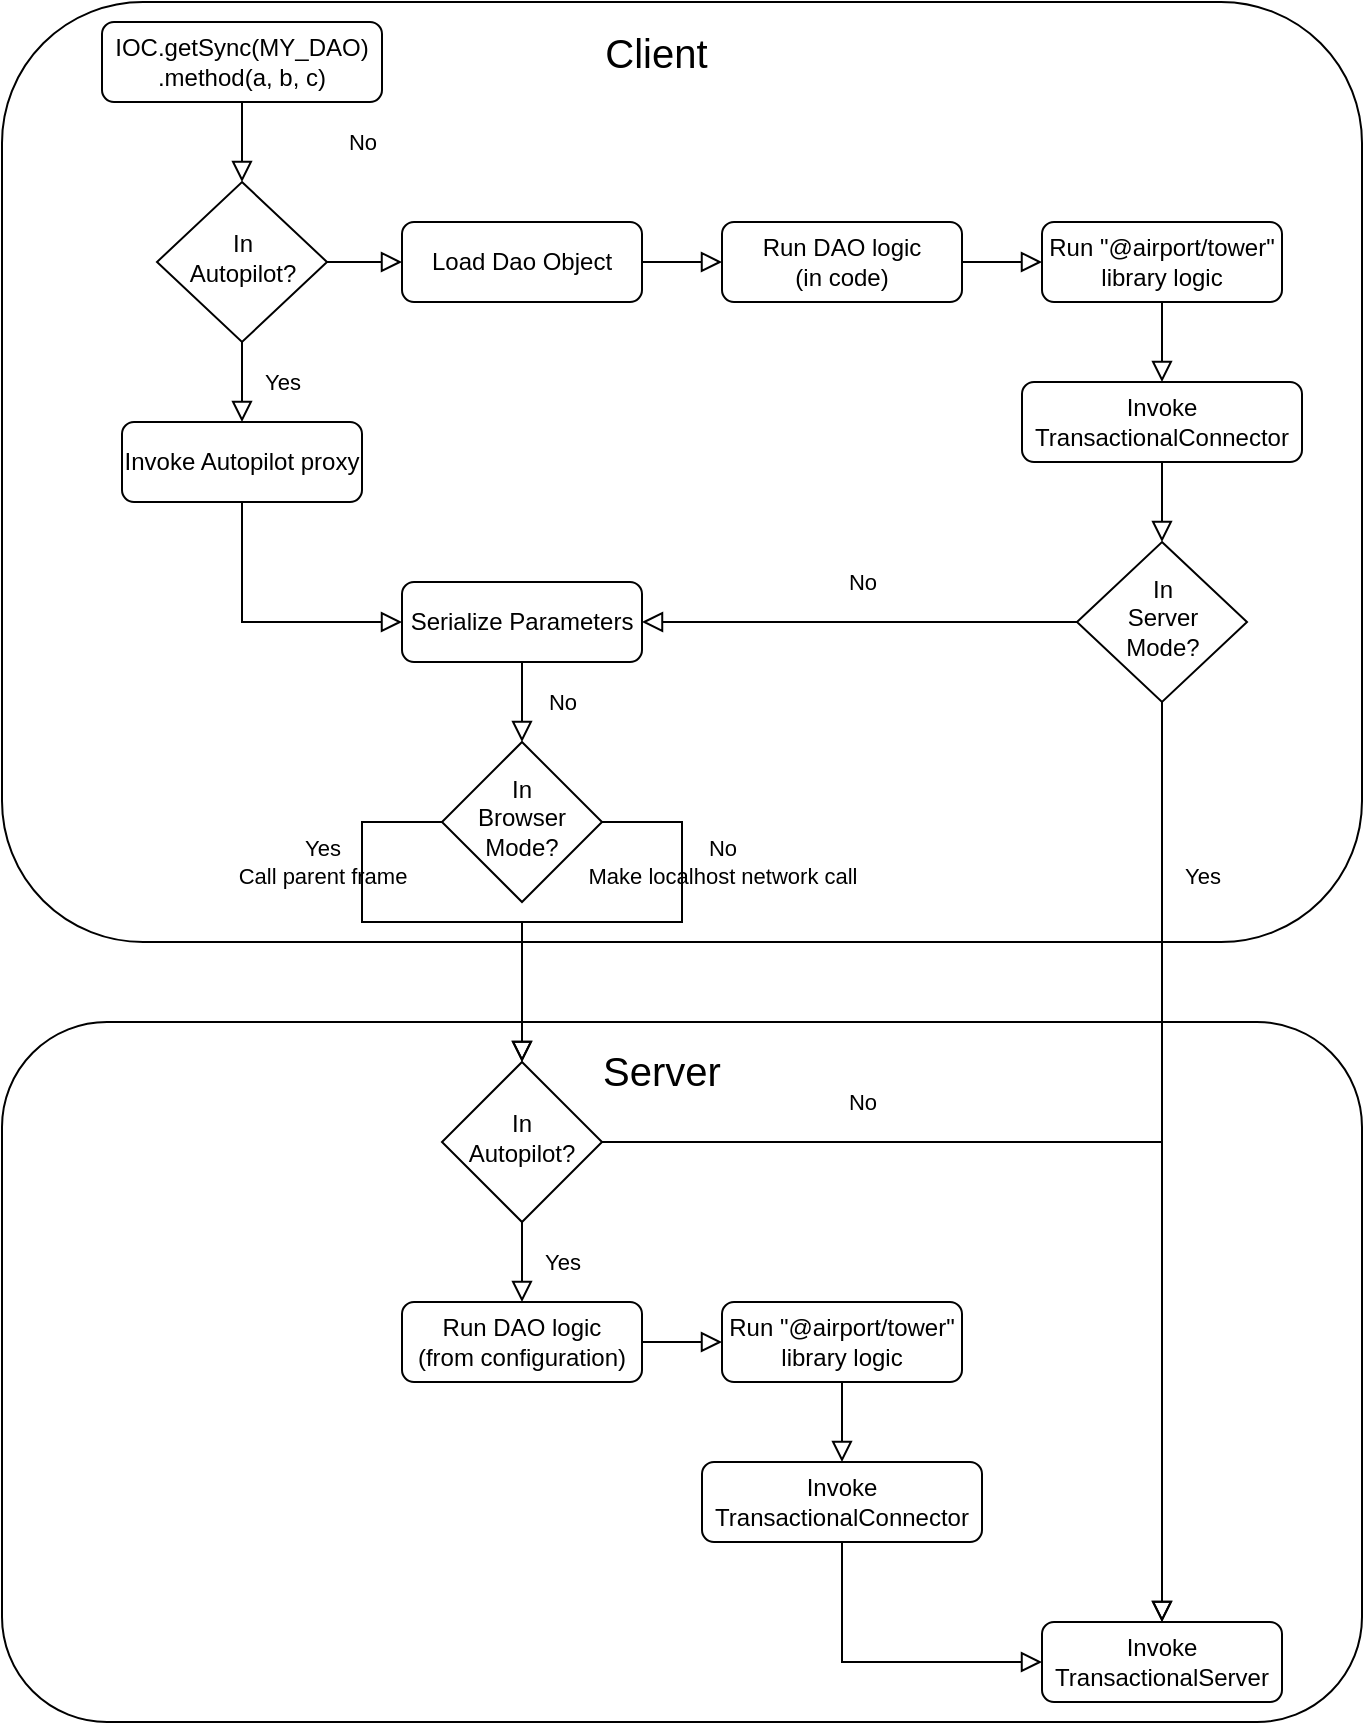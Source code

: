 <mxfile version="14.6.13" type="device"><diagram id="C5RBs43oDa-KdzZeNtuy" name="Page-1"><mxGraphModel dx="1086" dy="846" grid="1" gridSize="10" guides="1" tooltips="1" connect="1" arrows="1" fold="1" page="1" pageScale="1" pageWidth="827" pageHeight="1169" math="0" shadow="0"><root><mxCell id="WIyWlLk6GJQsqaUBKTNV-0"/><mxCell id="WIyWlLk6GJQsqaUBKTNV-1" parent="WIyWlLk6GJQsqaUBKTNV-0"/><mxCell id="wmyE9pAZrkQ-5ORmv7m3-1" value="" style="rounded=1;whiteSpace=wrap;html=1;" vertex="1" parent="WIyWlLk6GJQsqaUBKTNV-1"><mxGeometry y="510" width="680" height="350" as="geometry"/></mxCell><mxCell id="wmyE9pAZrkQ-5ORmv7m3-0" value="" style="rounded=1;whiteSpace=wrap;html=1;" vertex="1" parent="WIyWlLk6GJQsqaUBKTNV-1"><mxGeometry width="680" height="470" as="geometry"/></mxCell><mxCell id="WIyWlLk6GJQsqaUBKTNV-2" value="" style="rounded=0;html=1;jettySize=auto;orthogonalLoop=1;fontSize=11;endArrow=block;endFill=0;endSize=8;strokeWidth=1;shadow=0;labelBackgroundColor=none;edgeStyle=orthogonalEdgeStyle;" parent="WIyWlLk6GJQsqaUBKTNV-1" source="WIyWlLk6GJQsqaUBKTNV-3" target="WIyWlLk6GJQsqaUBKTNV-6" edge="1"><mxGeometry relative="1" as="geometry"/></mxCell><mxCell id="WIyWlLk6GJQsqaUBKTNV-3" value="IOC.getSync(MY_DAO)&lt;br&gt;.method(a, b, c)" style="rounded=1;whiteSpace=wrap;html=1;fontSize=12;glass=0;strokeWidth=1;shadow=0;" parent="WIyWlLk6GJQsqaUBKTNV-1" vertex="1"><mxGeometry x="50" y="10" width="140" height="40" as="geometry"/></mxCell><mxCell id="WIyWlLk6GJQsqaUBKTNV-4" value="No" style="rounded=0;html=1;jettySize=auto;orthogonalLoop=1;fontSize=11;endArrow=block;endFill=0;endSize=8;strokeWidth=1;shadow=0;labelBackgroundColor=none;edgeStyle=orthogonalEdgeStyle;" parent="WIyWlLk6GJQsqaUBKTNV-1" source="WIyWlLk6GJQsqaUBKTNV-6" target="WIyWlLk6GJQsqaUBKTNV-11" edge="1"><mxGeometry x="0.059" y="20" relative="1" as="geometry"><mxPoint y="-40" as="offset"/></mxGeometry></mxCell><mxCell id="WIyWlLk6GJQsqaUBKTNV-5" value="Yes" style="edgeStyle=orthogonalEdgeStyle;rounded=0;html=1;jettySize=auto;orthogonalLoop=1;fontSize=11;endArrow=block;endFill=0;endSize=8;strokeWidth=1;shadow=0;labelBackgroundColor=none;" parent="WIyWlLk6GJQsqaUBKTNV-1" source="WIyWlLk6GJQsqaUBKTNV-6" target="WIyWlLk6GJQsqaUBKTNV-7" edge="1"><mxGeometry y="20" relative="1" as="geometry"><mxPoint as="offset"/></mxGeometry></mxCell><mxCell id="WIyWlLk6GJQsqaUBKTNV-6" value="In&lt;br&gt;Autopilot?" style="rhombus;whiteSpace=wrap;html=1;shadow=0;fontFamily=Helvetica;fontSize=12;align=center;strokeWidth=1;spacing=6;spacingTop=-4;" parent="WIyWlLk6GJQsqaUBKTNV-1" vertex="1"><mxGeometry x="77.5" y="90" width="85" height="80" as="geometry"/></mxCell><mxCell id="WIyWlLk6GJQsqaUBKTNV-7" value="Invoke Autopilot proxy" style="rounded=1;whiteSpace=wrap;html=1;fontSize=12;glass=0;strokeWidth=1;shadow=0;" parent="WIyWlLk6GJQsqaUBKTNV-1" vertex="1"><mxGeometry x="60" y="210" width="120" height="40" as="geometry"/></mxCell><mxCell id="WIyWlLk6GJQsqaUBKTNV-9" value="" style="edgeStyle=orthogonalEdgeStyle;rounded=0;html=1;jettySize=auto;orthogonalLoop=1;fontSize=11;endArrow=block;endFill=0;endSize=8;strokeWidth=1;shadow=0;labelBackgroundColor=none;entryX=0;entryY=0.5;entryDx=0;entryDy=0;exitX=1;exitY=0.5;exitDx=0;exitDy=0;startArrow=none;" parent="WIyWlLk6GJQsqaUBKTNV-1" source="WIyWlLk6GJQsqaUBKTNV-11" target="rF1CDvkXF2QoQKpfAuv--10" edge="1"><mxGeometry y="10" relative="1" as="geometry"><mxPoint as="offset"/><mxPoint x="364" y="140" as="sourcePoint"/><Array as="points"/></mxGeometry></mxCell><mxCell id="WIyWlLk6GJQsqaUBKTNV-10" value="In &lt;br&gt;Browser&lt;br&gt;Mode?" style="rhombus;whiteSpace=wrap;html=1;shadow=0;fontFamily=Helvetica;fontSize=12;align=center;strokeWidth=1;spacing=6;spacingTop=-4;" parent="WIyWlLk6GJQsqaUBKTNV-1" vertex="1"><mxGeometry x="220" y="370" width="80" height="80" as="geometry"/></mxCell><mxCell id="rF1CDvkXF2QoQKpfAuv--2" value="" style="edgeStyle=orthogonalEdgeStyle;rounded=0;html=1;jettySize=auto;orthogonalLoop=1;fontSize=11;endArrow=block;endFill=0;endSize=8;strokeWidth=1;shadow=0;labelBackgroundColor=none;entryX=0.5;entryY=0;entryDx=0;entryDy=0;exitX=0.5;exitY=1;exitDx=0;exitDy=0;" parent="WIyWlLk6GJQsqaUBKTNV-1" source="rF1CDvkXF2QoQKpfAuv--4" target="rF1CDvkXF2QoQKpfAuv--23" edge="1"><mxGeometry y="10" relative="1" as="geometry"><mxPoint as="offset"/><mxPoint x="330" y="150" as="sourcePoint"/><mxPoint x="430" y="220" as="targetPoint"/><Array as="points"/></mxGeometry></mxCell><mxCell id="rF1CDvkXF2QoQKpfAuv--4" value="Invoke&lt;br&gt;TransactionalConnector" style="rounded=1;whiteSpace=wrap;html=1;fontSize=12;glass=0;strokeWidth=1;shadow=0;" parent="WIyWlLk6GJQsqaUBKTNV-1" vertex="1"><mxGeometry x="510" y="190" width="140" height="40" as="geometry"/></mxCell><mxCell id="rF1CDvkXF2QoQKpfAuv--5" value="" style="edgeStyle=orthogonalEdgeStyle;rounded=0;html=1;jettySize=auto;orthogonalLoop=1;fontSize=11;endArrow=block;endFill=0;endSize=8;strokeWidth=1;shadow=0;labelBackgroundColor=none;exitX=0.5;exitY=1;exitDx=0;exitDy=0;entryX=0;entryY=0.5;entryDx=0;entryDy=0;" parent="WIyWlLk6GJQsqaUBKTNV-1" source="WIyWlLk6GJQsqaUBKTNV-7" target="rF1CDvkXF2QoQKpfAuv--28" edge="1"><mxGeometry y="10" relative="1" as="geometry"><mxPoint as="offset"/><mxPoint x="340" y="350" as="sourcePoint"/><mxPoint x="180" y="300" as="targetPoint"/><Array as="points"><mxPoint x="120" y="310"/></Array></mxGeometry></mxCell><mxCell id="rF1CDvkXF2QoQKpfAuv--6" value="Yes&lt;br&gt;Call parent frame" style="rounded=0;html=1;jettySize=auto;orthogonalLoop=1;fontSize=11;endArrow=block;endFill=0;endSize=8;strokeWidth=1;shadow=0;labelBackgroundColor=none;edgeStyle=orthogonalEdgeStyle;exitX=0;exitY=0.5;exitDx=0;exitDy=0;entryX=0.5;entryY=0;entryDx=0;entryDy=0;" parent="WIyWlLk6GJQsqaUBKTNV-1" source="WIyWlLk6GJQsqaUBKTNV-10" target="rF1CDvkXF2QoQKpfAuv--14" edge="1"><mxGeometry x="-0.5" y="-20" relative="1" as="geometry"><mxPoint as="offset"/><mxPoint x="520" y="240" as="sourcePoint"/><mxPoint x="440" y="330" as="targetPoint"/><Array as="points"><mxPoint x="180" y="410"/><mxPoint x="180" y="460"/><mxPoint x="260" y="460"/></Array></mxGeometry></mxCell><mxCell id="rF1CDvkXF2QoQKpfAuv--7" value="No&lt;br&gt;Make localhost network call" style="rounded=0;html=1;jettySize=auto;orthogonalLoop=1;fontSize=11;endArrow=block;endFill=0;endSize=8;strokeWidth=1;shadow=0;labelBackgroundColor=none;edgeStyle=orthogonalEdgeStyle;exitX=1;exitY=0.5;exitDx=0;exitDy=0;entryX=0.5;entryY=0;entryDx=0;entryDy=0;" parent="WIyWlLk6GJQsqaUBKTNV-1" source="WIyWlLk6GJQsqaUBKTNV-10" target="rF1CDvkXF2QoQKpfAuv--14" edge="1"><mxGeometry x="-0.5" y="20" relative="1" as="geometry"><mxPoint as="offset"/><mxPoint x="580" y="260" as="sourcePoint"/><mxPoint x="130" y="470" as="targetPoint"/><Array as="points"><mxPoint x="340" y="410"/><mxPoint x="340" y="460"/><mxPoint x="260" y="460"/></Array></mxGeometry></mxCell><mxCell id="rF1CDvkXF2QoQKpfAuv--8" value="Run DAO logic&lt;br&gt;(from configuration)" style="rounded=1;whiteSpace=wrap;html=1;fontSize=12;glass=0;strokeWidth=1;shadow=0;" parent="WIyWlLk6GJQsqaUBKTNV-1" vertex="1"><mxGeometry x="200" y="650" width="120" height="40" as="geometry"/></mxCell><mxCell id="WIyWlLk6GJQsqaUBKTNV-11" value="Load Dao Object" style="rounded=1;whiteSpace=wrap;html=1;fontSize=12;glass=0;strokeWidth=1;shadow=0;" parent="WIyWlLk6GJQsqaUBKTNV-1" vertex="1"><mxGeometry x="200" y="110" width="120" height="40" as="geometry"/></mxCell><mxCell id="rF1CDvkXF2QoQKpfAuv--10" value="Run DAO logic&lt;br&gt;(in code)" style="rounded=1;whiteSpace=wrap;html=1;fontSize=12;glass=0;strokeWidth=1;shadow=0;" parent="WIyWlLk6GJQsqaUBKTNV-1" vertex="1"><mxGeometry x="360" y="110" width="120" height="40" as="geometry"/></mxCell><mxCell id="rF1CDvkXF2QoQKpfAuv--11" value="Run &quot;@airport/tower&quot; library logic" style="rounded=1;whiteSpace=wrap;html=1;fontSize=12;glass=0;strokeWidth=1;shadow=0;" parent="WIyWlLk6GJQsqaUBKTNV-1" vertex="1"><mxGeometry x="520" y="110" width="120" height="40" as="geometry"/></mxCell><mxCell id="rF1CDvkXF2QoQKpfAuv--12" value="" style="edgeStyle=orthogonalEdgeStyle;rounded=0;html=1;jettySize=auto;orthogonalLoop=1;fontSize=11;endArrow=block;endFill=0;endSize=8;strokeWidth=1;shadow=0;labelBackgroundColor=none;exitX=1;exitY=0.5;exitDx=0;exitDy=0;startArrow=none;entryX=0;entryY=0.5;entryDx=0;entryDy=0;" parent="WIyWlLk6GJQsqaUBKTNV-1" source="rF1CDvkXF2QoQKpfAuv--10" target="rF1CDvkXF2QoQKpfAuv--11" edge="1"><mxGeometry y="10" relative="1" as="geometry"><mxPoint as="offset"/><mxPoint x="280" y="170" as="sourcePoint"/><mxPoint x="510" y="170" as="targetPoint"/><Array as="points"/></mxGeometry></mxCell><mxCell id="rF1CDvkXF2QoQKpfAuv--14" value="In&lt;br&gt;Autopilot?" style="rhombus;whiteSpace=wrap;html=1;shadow=0;fontFamily=Helvetica;fontSize=12;align=center;strokeWidth=1;spacing=6;spacingTop=-4;" parent="WIyWlLk6GJQsqaUBKTNV-1" vertex="1"><mxGeometry x="220" y="530" width="80" height="80" as="geometry"/></mxCell><mxCell id="rF1CDvkXF2QoQKpfAuv--16" value="Run &quot;@airport/tower&quot; library logic" style="rounded=1;whiteSpace=wrap;html=1;fontSize=12;glass=0;strokeWidth=1;shadow=0;" parent="WIyWlLk6GJQsqaUBKTNV-1" vertex="1"><mxGeometry x="360" y="650" width="120" height="40" as="geometry"/></mxCell><mxCell id="rF1CDvkXF2QoQKpfAuv--17" value="" style="edgeStyle=orthogonalEdgeStyle;rounded=0;html=1;jettySize=auto;orthogonalLoop=1;fontSize=11;endArrow=block;endFill=0;endSize=8;strokeWidth=1;shadow=0;labelBackgroundColor=none;entryX=0.5;entryY=0;entryDx=0;entryDy=0;exitX=0.5;exitY=1;exitDx=0;exitDy=0;" parent="WIyWlLk6GJQsqaUBKTNV-1" source="rF1CDvkXF2QoQKpfAuv--11" target="rF1CDvkXF2QoQKpfAuv--4" edge="1"><mxGeometry y="10" relative="1" as="geometry"><mxPoint as="offset"/><mxPoint x="190" y="280" as="sourcePoint"/><mxPoint x="530" y="280" as="targetPoint"/><Array as="points"/></mxGeometry></mxCell><mxCell id="rF1CDvkXF2QoQKpfAuv--18" value="Yes" style="edgeStyle=orthogonalEdgeStyle;rounded=0;html=1;jettySize=auto;orthogonalLoop=1;fontSize=11;endArrow=block;endFill=0;endSize=8;strokeWidth=1;shadow=0;labelBackgroundColor=none;exitX=0.5;exitY=1;exitDx=0;exitDy=0;entryX=0.5;entryY=0;entryDx=0;entryDy=0;" parent="WIyWlLk6GJQsqaUBKTNV-1" source="rF1CDvkXF2QoQKpfAuv--14" target="rF1CDvkXF2QoQKpfAuv--8" edge="1"><mxGeometry y="20" relative="1" as="geometry"><mxPoint as="offset"/><mxPoint x="190" y="290" as="sourcePoint"/><mxPoint x="260" y="500" as="targetPoint"/><Array as="points"/></mxGeometry></mxCell><mxCell id="rF1CDvkXF2QoQKpfAuv--19" value="" style="edgeStyle=orthogonalEdgeStyle;rounded=0;html=1;jettySize=auto;orthogonalLoop=1;fontSize=11;endArrow=block;endFill=0;endSize=8;strokeWidth=1;shadow=0;labelBackgroundColor=none;exitX=1;exitY=0.5;exitDx=0;exitDy=0;entryX=0;entryY=0.5;entryDx=0;entryDy=0;" parent="WIyWlLk6GJQsqaUBKTNV-1" source="rF1CDvkXF2QoQKpfAuv--8" target="rF1CDvkXF2QoQKpfAuv--16" edge="1"><mxGeometry y="10" relative="1" as="geometry"><mxPoint as="offset"/><mxPoint x="230" y="510" as="sourcePoint"/><mxPoint x="310" y="510" as="targetPoint"/><Array as="points"/></mxGeometry></mxCell><mxCell id="rF1CDvkXF2QoQKpfAuv--20" value="Invoke&lt;br&gt;TransactionalServer" style="rounded=1;whiteSpace=wrap;html=1;fontSize=12;glass=0;strokeWidth=1;shadow=0;" parent="WIyWlLk6GJQsqaUBKTNV-1" vertex="1"><mxGeometry x="520" y="810" width="120" height="40" as="geometry"/></mxCell><mxCell id="rF1CDvkXF2QoQKpfAuv--21" value="No" style="edgeStyle=orthogonalEdgeStyle;rounded=0;html=1;jettySize=auto;orthogonalLoop=1;fontSize=11;endArrow=block;endFill=0;endSize=8;strokeWidth=1;shadow=0;labelBackgroundColor=none;exitX=1;exitY=0.5;exitDx=0;exitDy=0;entryX=0.5;entryY=0;entryDx=0;entryDy=0;" parent="WIyWlLk6GJQsqaUBKTNV-1" source="rF1CDvkXF2QoQKpfAuv--14" target="rF1CDvkXF2QoQKpfAuv--20" edge="1"><mxGeometry x="-0.5" y="20" relative="1" as="geometry"><mxPoint as="offset"/><mxPoint x="230" y="510" as="sourcePoint"/><mxPoint x="580" y="760" as="targetPoint"/><Array as="points"/></mxGeometry></mxCell><mxCell id="rF1CDvkXF2QoQKpfAuv--22" value="" style="edgeStyle=orthogonalEdgeStyle;rounded=0;html=1;jettySize=auto;orthogonalLoop=1;fontSize=11;endArrow=block;endFill=0;endSize=8;strokeWidth=1;shadow=0;labelBackgroundColor=none;exitX=0.5;exitY=1;exitDx=0;exitDy=0;entryX=0.5;entryY=0;entryDx=0;entryDy=0;" parent="WIyWlLk6GJQsqaUBKTNV-1" source="rF1CDvkXF2QoQKpfAuv--16" target="rF1CDvkXF2QoQKpfAuv--26" edge="1"><mxGeometry y="10" relative="1" as="geometry"><mxPoint as="offset"/><mxPoint x="450" y="510" as="sourcePoint"/><mxPoint x="530" y="510" as="targetPoint"/><Array as="points"/></mxGeometry></mxCell><mxCell id="rF1CDvkXF2QoQKpfAuv--23" value="In&lt;br&gt;Server Mode?" style="rhombus;whiteSpace=wrap;html=1;shadow=0;fontFamily=Helvetica;fontSize=12;align=center;strokeWidth=1;spacing=6;spacingTop=-4;" parent="WIyWlLk6GJQsqaUBKTNV-1" vertex="1"><mxGeometry x="537.5" y="270" width="85" height="80" as="geometry"/></mxCell><mxCell id="rF1CDvkXF2QoQKpfAuv--24" value="No" style="edgeStyle=orthogonalEdgeStyle;rounded=0;html=1;jettySize=auto;orthogonalLoop=1;fontSize=11;endArrow=block;endFill=0;endSize=8;strokeWidth=1;shadow=0;labelBackgroundColor=none;exitX=0;exitY=0.5;exitDx=0;exitDy=0;startArrow=none;entryX=1;entryY=0.5;entryDx=0;entryDy=0;" parent="WIyWlLk6GJQsqaUBKTNV-1" source="rF1CDvkXF2QoQKpfAuv--23" target="rF1CDvkXF2QoQKpfAuv--28" edge="1"><mxGeometry x="-0.011" y="-20" relative="1" as="geometry"><mxPoint as="offset"/><mxPoint x="490" y="140" as="sourcePoint"/><mxPoint x="460" y="310" as="targetPoint"/><Array as="points"/></mxGeometry></mxCell><mxCell id="rF1CDvkXF2QoQKpfAuv--25" value="Yes" style="edgeStyle=orthogonalEdgeStyle;rounded=0;html=1;jettySize=auto;orthogonalLoop=1;fontSize=11;endArrow=block;endFill=0;endSize=8;strokeWidth=1;shadow=0;labelBackgroundColor=none;exitX=0.5;exitY=1;exitDx=0;exitDy=0;entryX=0.5;entryY=0;entryDx=0;entryDy=0;" parent="WIyWlLk6GJQsqaUBKTNV-1" source="rF1CDvkXF2QoQKpfAuv--23" target="rF1CDvkXF2QoQKpfAuv--20" edge="1"><mxGeometry x="-0.622" y="20" relative="1" as="geometry"><mxPoint as="offset"/><mxPoint x="130" y="180" as="sourcePoint"/><mxPoint x="580" y="510" as="targetPoint"/></mxGeometry></mxCell><mxCell id="rF1CDvkXF2QoQKpfAuv--26" value="Invoke TransactionalConnector" style="rounded=1;whiteSpace=wrap;html=1;fontSize=12;glass=0;strokeWidth=1;shadow=0;" parent="WIyWlLk6GJQsqaUBKTNV-1" vertex="1"><mxGeometry x="350" y="730" width="140" height="40" as="geometry"/></mxCell><mxCell id="rF1CDvkXF2QoQKpfAuv--27" value="" style="edgeStyle=orthogonalEdgeStyle;rounded=0;html=1;jettySize=auto;orthogonalLoop=1;fontSize=11;endArrow=block;endFill=0;endSize=8;strokeWidth=1;shadow=0;labelBackgroundColor=none;exitX=0.5;exitY=1;exitDx=0;exitDy=0;entryX=0;entryY=0.5;entryDx=0;entryDy=0;" parent="WIyWlLk6GJQsqaUBKTNV-1" source="rF1CDvkXF2QoQKpfAuv--26" target="rF1CDvkXF2QoQKpfAuv--20" edge="1"><mxGeometry y="10" relative="1" as="geometry"><mxPoint as="offset"/><mxPoint x="410" y="500" as="sourcePoint"/><mxPoint x="450" y="500" as="targetPoint"/><Array as="points"/></mxGeometry></mxCell><mxCell id="rF1CDvkXF2QoQKpfAuv--28" value="Serialize Parameters" style="rounded=1;whiteSpace=wrap;html=1;fontSize=12;glass=0;strokeWidth=1;shadow=0;" parent="WIyWlLk6GJQsqaUBKTNV-1" vertex="1"><mxGeometry x="200" y="290" width="120" height="40" as="geometry"/></mxCell><mxCell id="rF1CDvkXF2QoQKpfAuv--29" value="No" style="edgeStyle=orthogonalEdgeStyle;rounded=0;html=1;jettySize=auto;orthogonalLoop=1;fontSize=11;endArrow=block;endFill=0;endSize=8;strokeWidth=1;shadow=0;labelBackgroundColor=none;exitX=0.5;exitY=1;exitDx=0;exitDy=0;startArrow=none;entryX=0.5;entryY=0;entryDx=0;entryDy=0;" parent="WIyWlLk6GJQsqaUBKTNV-1" source="rF1CDvkXF2QoQKpfAuv--28" target="WIyWlLk6GJQsqaUBKTNV-10" edge="1"><mxGeometry y="20" relative="1" as="geometry"><mxPoint as="offset"/><mxPoint x="547.5" y="240" as="sourcePoint"/><mxPoint x="440" y="240" as="targetPoint"/><Array as="points"/></mxGeometry></mxCell><mxCell id="wmyE9pAZrkQ-5ORmv7m3-2" value="Client&amp;nbsp;" style="text;html=1;strokeColor=none;fillColor=none;align=center;verticalAlign=middle;whiteSpace=wrap;rounded=0;fontSize=20;" vertex="1" parent="WIyWlLk6GJQsqaUBKTNV-1"><mxGeometry x="290" y="10" width="80" height="30" as="geometry"/></mxCell><mxCell id="wmyE9pAZrkQ-5ORmv7m3-3" value="Server" style="text;html=1;strokeColor=none;fillColor=none;align=center;verticalAlign=middle;whiteSpace=wrap;rounded=0;fontSize=20;" vertex="1" parent="WIyWlLk6GJQsqaUBKTNV-1"><mxGeometry x="290" y="519" width="80" height="30" as="geometry"/></mxCell></root></mxGraphModel></diagram></mxfile>